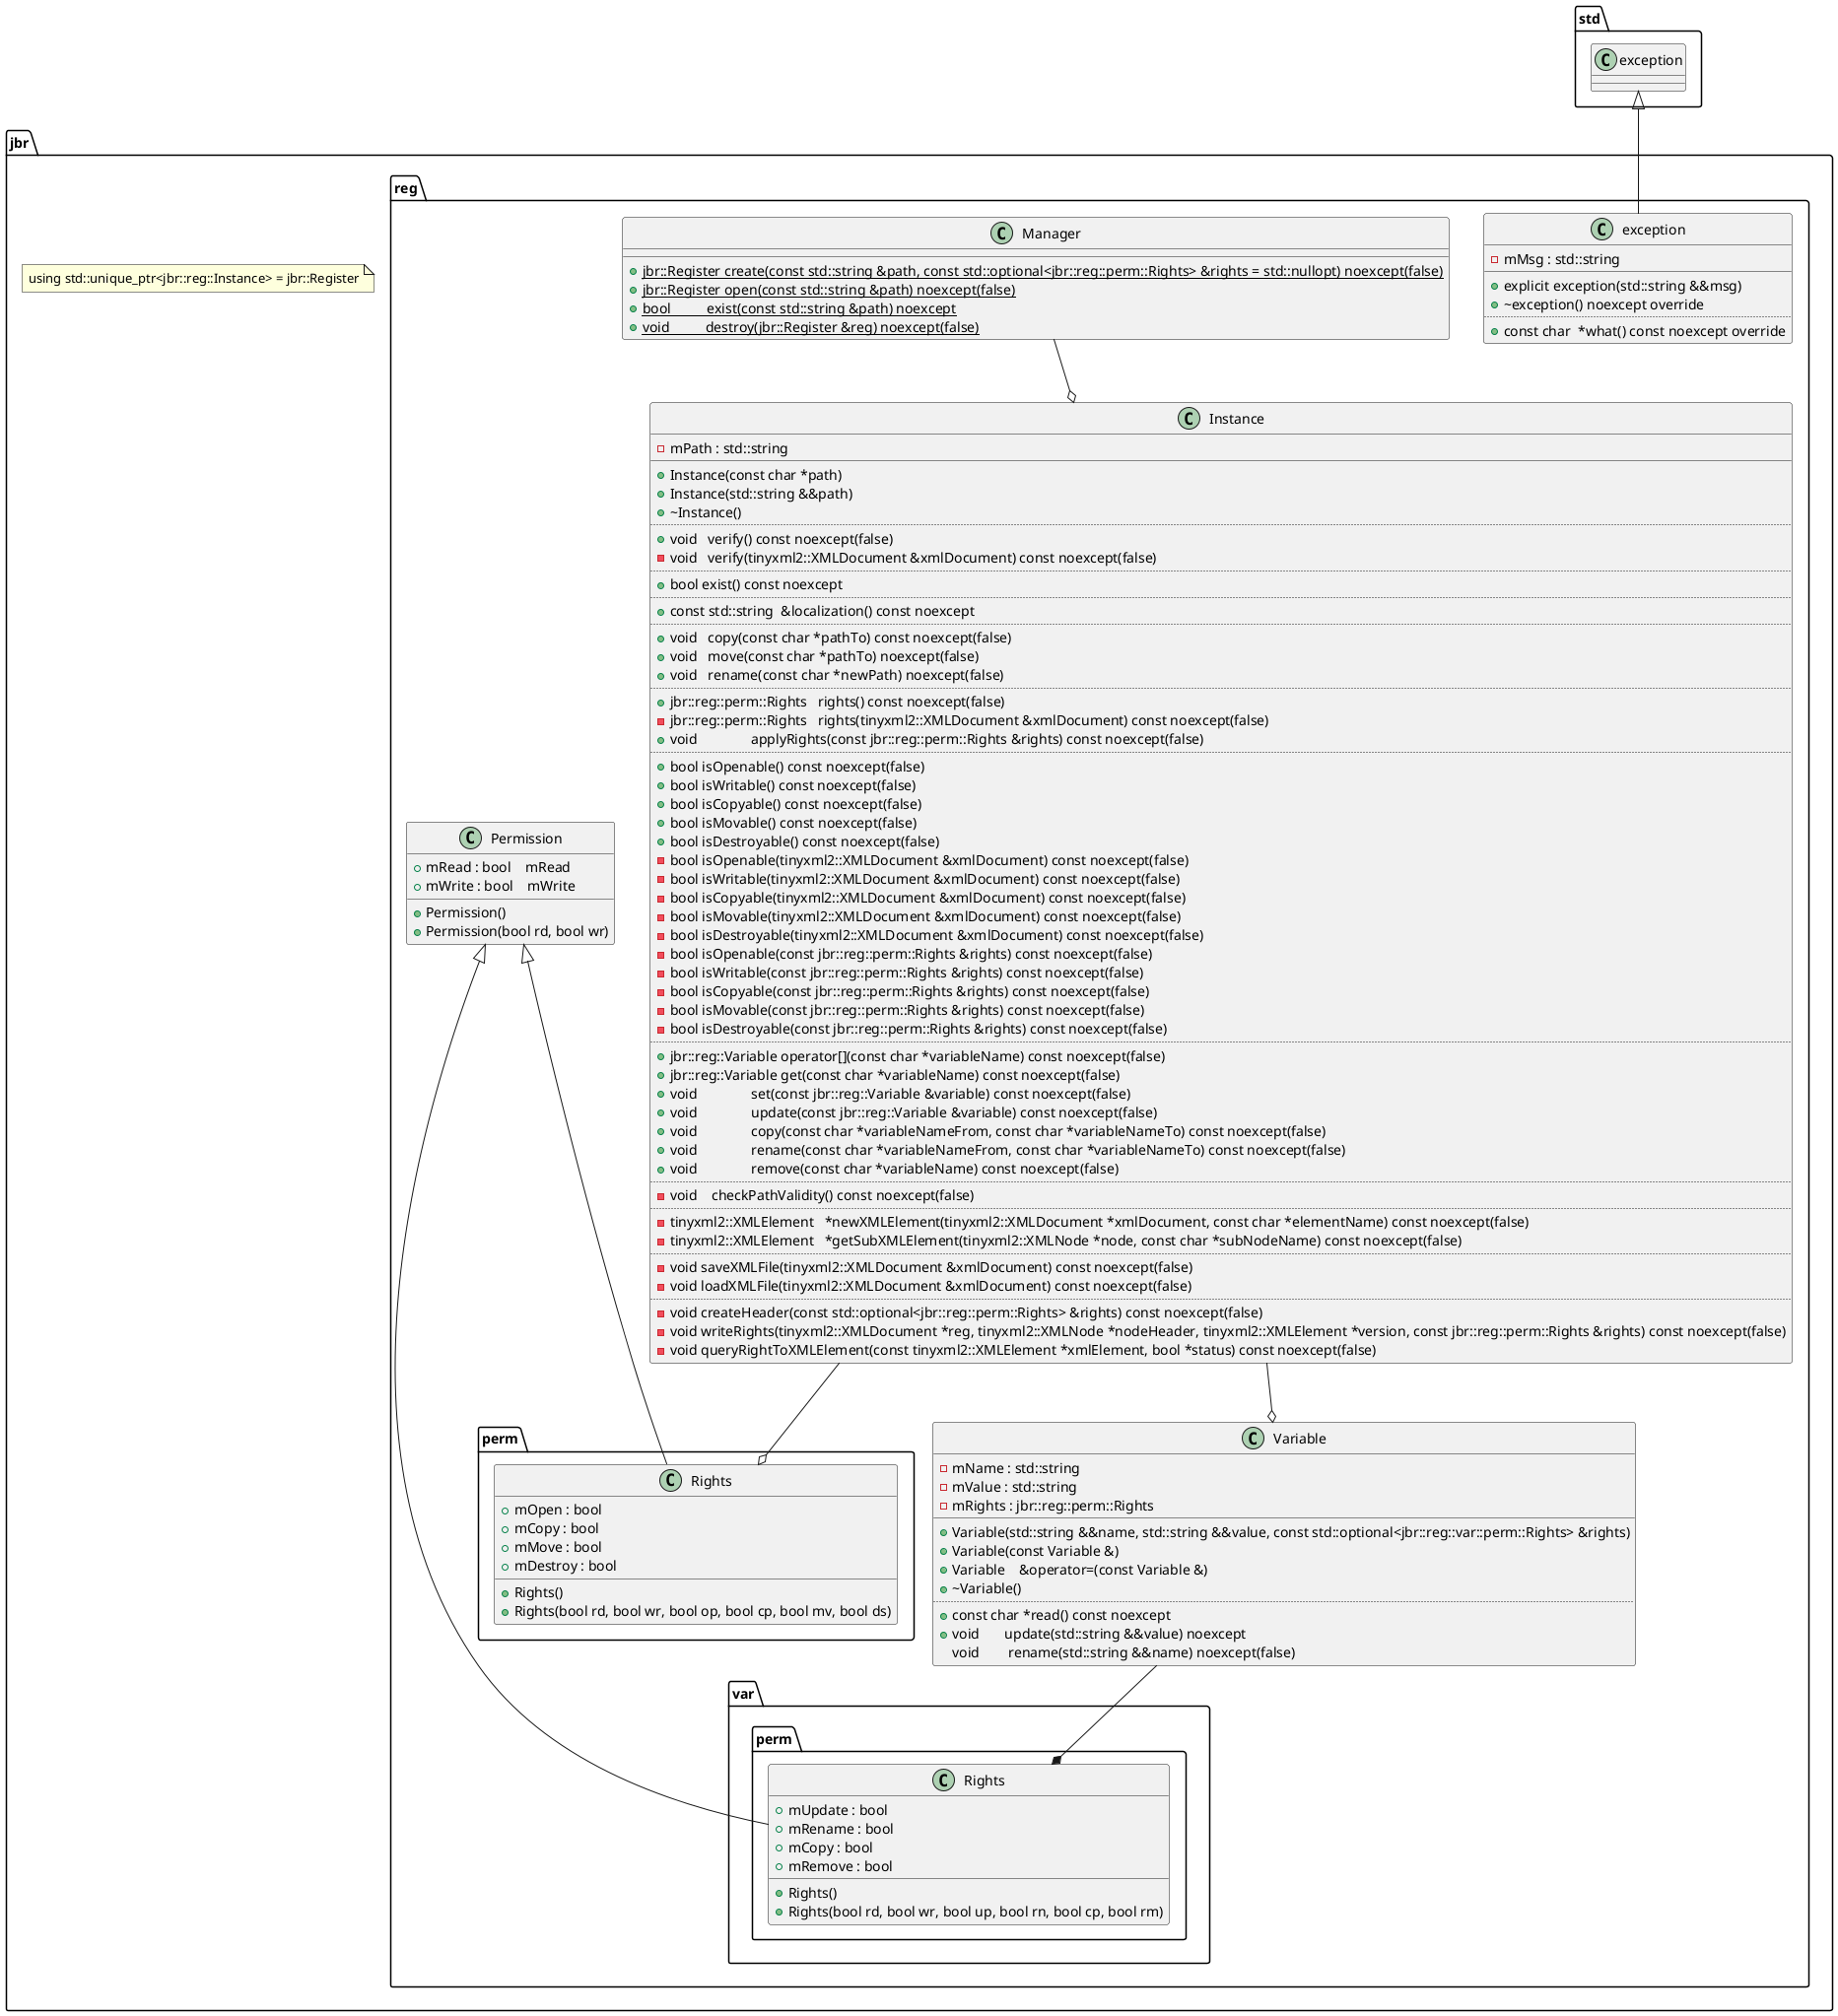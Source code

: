 @startuml

namespace std {
    class exception {
    }
}

namespace jbr {

    note "using std::unique_ptr<jbr::reg::Instance> = jbr::Register" as Register_Class_Name

    namespace reg {

        std.exception <|-- jbr.reg.exception

        class exception {
            -mMsg : std::string
            __
            +explicit exception(std::string &&msg)
            +~exception() noexcept override
            ..
            +const char  *what() const noexcept override
        }

        Manager --o	Instance
        Instance --o Variable

        class   Manager {
            +{static} jbr::Register create(const std::string &path, const std::optional<jbr::reg::perm::Rights> &rights = std::nullopt) noexcept(false)
            +{static} jbr::Register open(const std::string &path) noexcept(false)
            +{static} bool          exist(const std::string &path) noexcept
            +{static} void          destroy(jbr::Register &reg) noexcept(false)
        }

        class Instance {
            -mPath : std::string
            __
            +Instance(const char *path)
            +Instance(std::string &&path)
            +~Instance()
            ..
            +void   verify() const noexcept(false)
            -void   verify(tinyxml2::XMLDocument &xmlDocument) const noexcept(false)
            ..
            +bool exist() const noexcept
            ..
            +const std::string  &localization() const noexcept
            ..
            +void   copy(const char *pathTo) const noexcept(false)
            +void   move(const char *pathTo) noexcept(false)
            +void   rename(const char *newPath) noexcept(false)
            ..
            +jbr::reg::perm::Rights   rights() const noexcept(false)
            -jbr::reg::perm::Rights   rights(tinyxml2::XMLDocument &xmlDocument) const noexcept(false)
            +void               applyRights(const jbr::reg::perm::Rights &rights) const noexcept(false)
            ..
            +bool isOpenable() const noexcept(false)
            +bool isWritable() const noexcept(false)
            +bool isCopyable() const noexcept(false)
            +bool isMovable() const noexcept(false)
            +bool isDestroyable() const noexcept(false)
            -bool isOpenable(tinyxml2::XMLDocument &xmlDocument) const noexcept(false)
            -bool isWritable(tinyxml2::XMLDocument &xmlDocument) const noexcept(false)
            -bool isCopyable(tinyxml2::XMLDocument &xmlDocument) const noexcept(false)
            -bool isMovable(tinyxml2::XMLDocument &xmlDocument) const noexcept(false)
            -bool isDestroyable(tinyxml2::XMLDocument &xmlDocument) const noexcept(false)
            -bool isOpenable(const jbr::reg::perm::Rights &rights) const noexcept(false)
            -bool isWritable(const jbr::reg::perm::Rights &rights) const noexcept(false)
            -bool isCopyable(const jbr::reg::perm::Rights &rights) const noexcept(false)
            -bool isMovable(const jbr::reg::perm::Rights &rights) const noexcept(false)
            -bool isDestroyable(const jbr::reg::perm::Rights &rights) const noexcept(false)
            ..
            +jbr::reg::Variable operator[](const char *variableName) const noexcept(false)
            +jbr::reg::Variable get(const char *variableName) const noexcept(false)
            +void               set(const jbr::reg::Variable &variable) const noexcept(false)
            +void               update(const jbr::reg::Variable &variable) const noexcept(false)
            +void               copy(const char *variableNameFrom, const char *variableNameTo) const noexcept(false)
            +void               rename(const char *variableNameFrom, const char *variableNameTo) const noexcept(false)
            +void               remove(const char *variableName) const noexcept(false)
            ..
            -void    checkPathValidity() const noexcept(false)
            ..
            -tinyxml2::XMLElement   *newXMLElement(tinyxml2::XMLDocument *xmlDocument, const char *elementName) const noexcept(false)
            -tinyxml2::XMLElement   *getSubXMLElement(tinyxml2::XMLNode *node, const char *subNodeName) const noexcept(false)
            ..
            -void saveXMLFile(tinyxml2::XMLDocument &xmlDocument) const noexcept(false)
            -void loadXMLFile(tinyxml2::XMLDocument &xmlDocument) const noexcept(false)
            ..
            -void createHeader(const std::optional<jbr::reg::perm::Rights> &rights) const noexcept(false)
            -void writeRights(tinyxml2::XMLDocument *reg, tinyxml2::XMLNode *nodeHeader, tinyxml2::XMLElement *version, const jbr::reg::perm::Rights &rights) const noexcept(false)
            -void queryRightToXMLElement(const tinyxml2::XMLElement *xmlElement, bool *status) const noexcept(false)
        }

        class Variable {
            -mName : std::string
            -mValue : std::string
            -mRights : jbr::reg::perm::Rights
            __
            +Variable(std::string &&name, std::string &&value, const std::optional<jbr::reg::var::perm::Rights> &rights)
            +Variable(const Variable &)
            +Variable    &operator=(const Variable &)
            +~Variable()
            ..
            +const char *read() const noexcept
            +void       update(std::string &&value) noexcept
            void        rename(std::string &&name) noexcept(false)
        }

        class Permission {
            +mRead : bool    mRead
            +mWrite : bool    mWrite
            __
            +Permission()
            +Permission(bool rd, bool wr)
        }

        namespace perm {

            jbr.reg.Instance --o Rights
            jbr.reg.Permission <|-- Rights

            class Rights {
                +mOpen : bool
                +mCopy : bool
                +mMove : bool
                +mDestroy : bool
                __
                +Rights()
                +Rights(bool rd, bool wr, bool op, bool cp, bool mv, bool ds)
            }

        }

        namespace var {

            namespace perm {

                jbr.reg.Variable --* jbr.reg.var.perm.Rights
                jbr.reg.Permission <|-- Rights

                class Rights {
                    +mUpdate : bool
                    +mRename : bool
                    +mCopy : bool
                    +mRemove : bool
                    __
                    +Rights()
                    +Rights(bool rd, bool wr, bool up, bool rn, bool cp, bool rm)
                }

            }
        }

    }

}

@enduml
